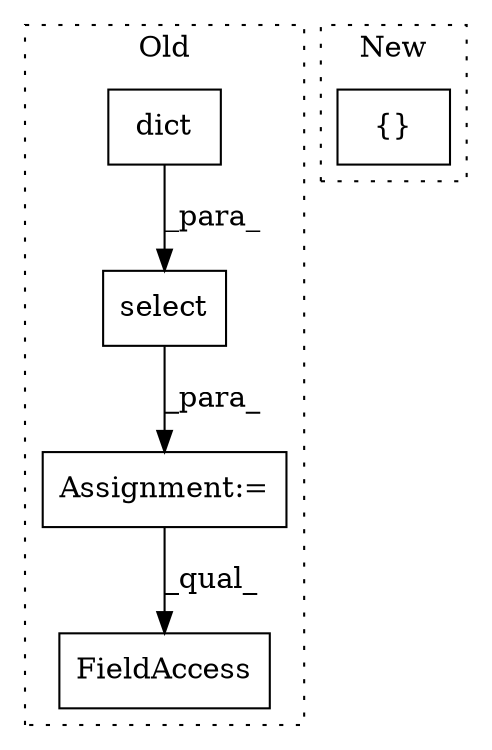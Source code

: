 digraph G {
subgraph cluster0 {
1 [label="select" a="32" s="2849,2871" l="7,1" shape="box"];
3 [label="Assignment:=" a="7" s="2846" l="1" shape="box"];
4 [label="FieldAccess" a="22" s="2878" l="14" shape="box"];
5 [label="dict" a="32" s="2856,2870" l="5,1" shape="box"];
label = "Old";
style="dotted";
}
subgraph cluster1 {
2 [label="{}" a="4" s="442,477" l="1,1" shape="box"];
label = "New";
style="dotted";
}
1 -> 3 [label="_para_"];
3 -> 4 [label="_qual_"];
5 -> 1 [label="_para_"];
}